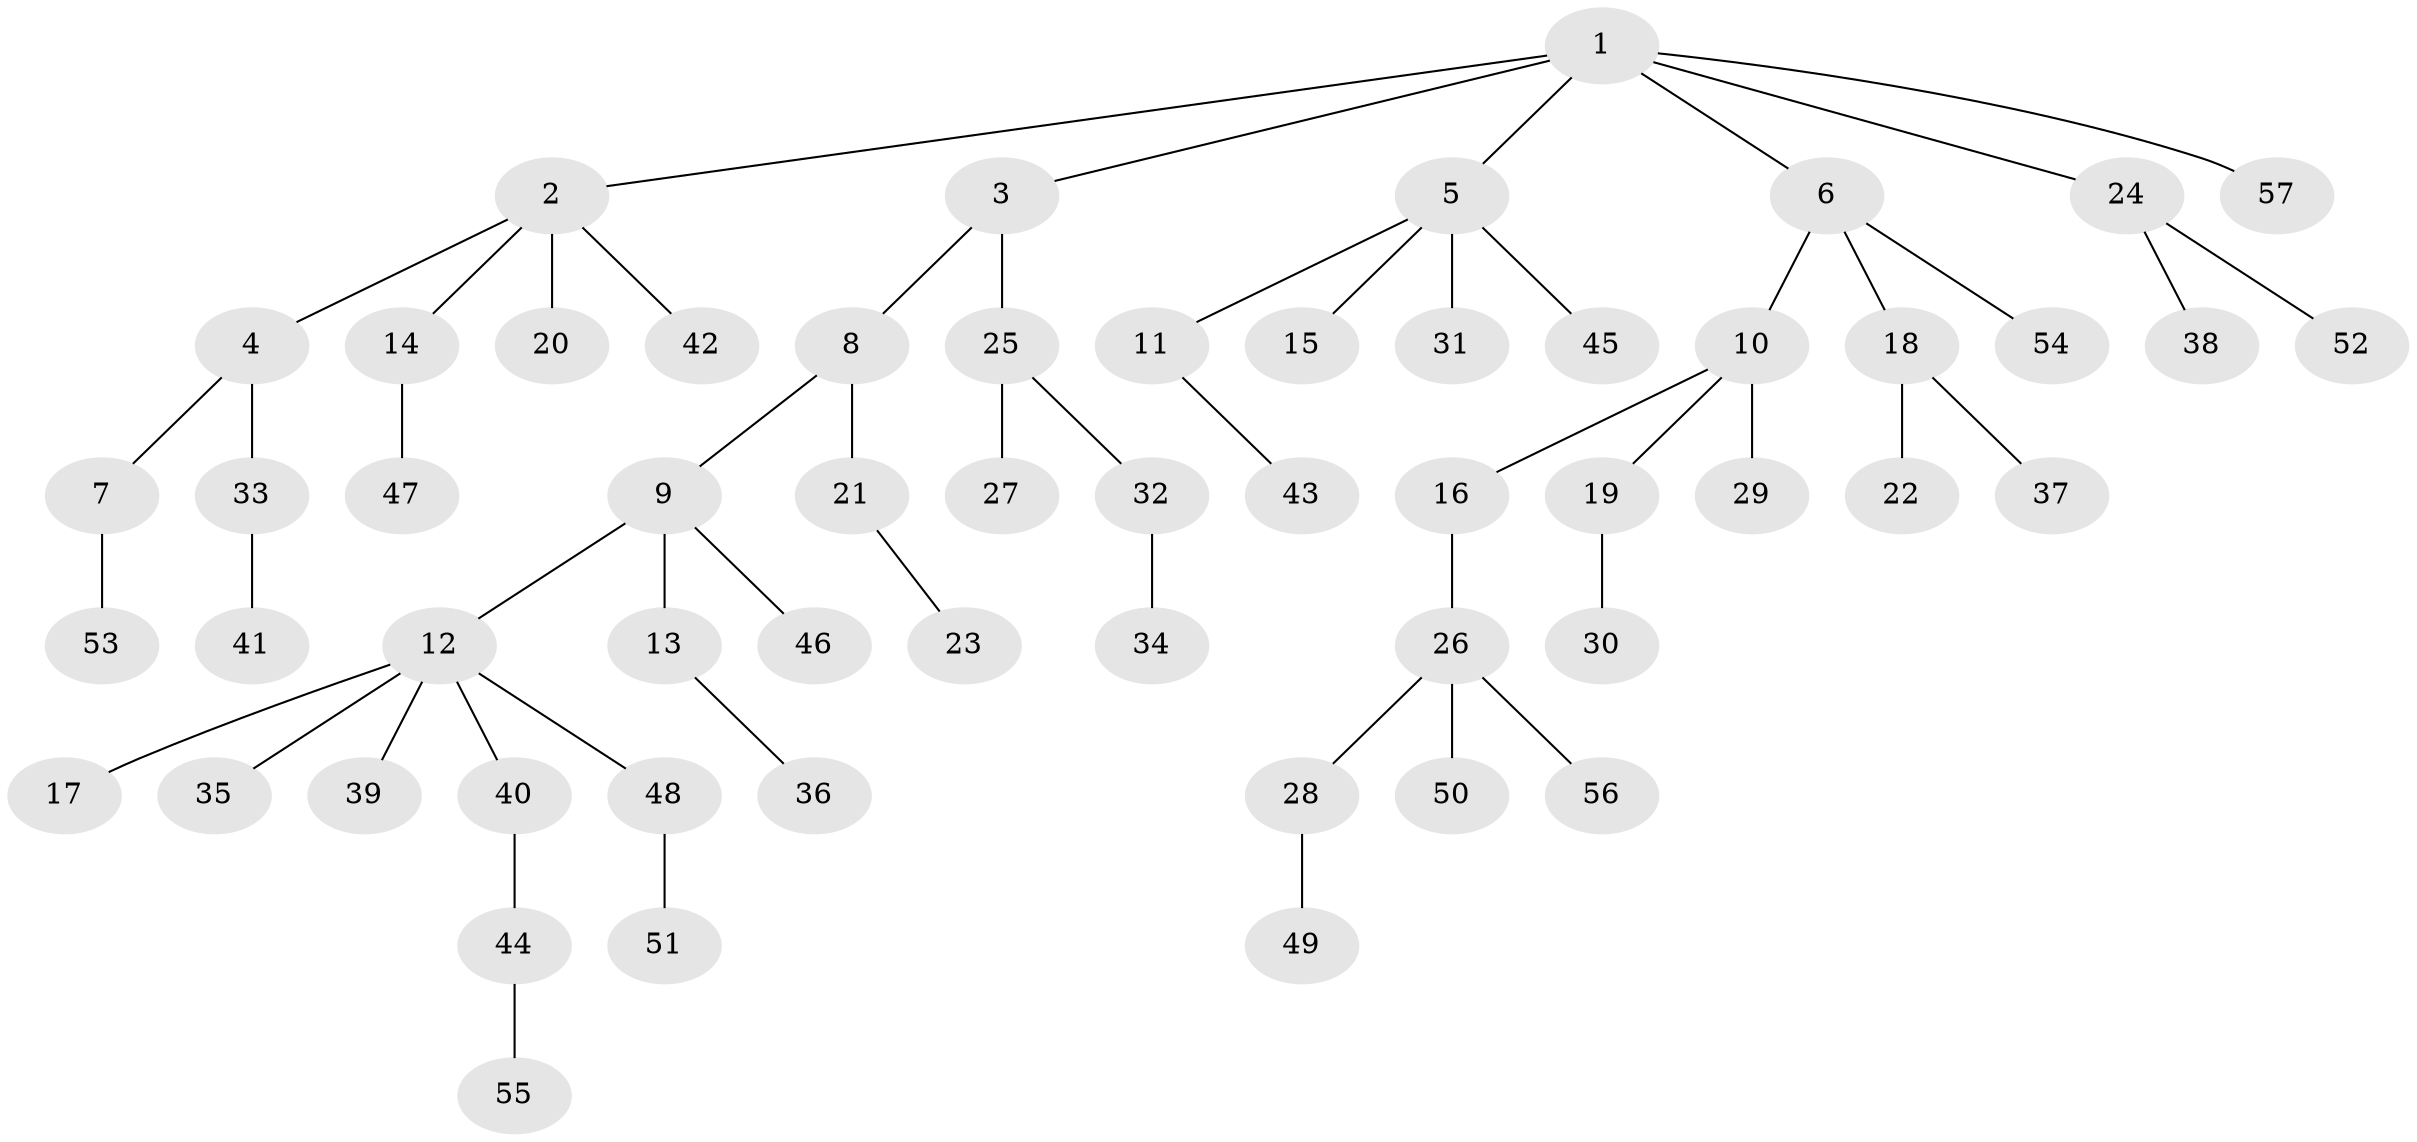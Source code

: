 // Generated by graph-tools (version 1.1) at 2025/15/03/09/25 04:15:39]
// undirected, 57 vertices, 56 edges
graph export_dot {
graph [start="1"]
  node [color=gray90,style=filled];
  1;
  2;
  3;
  4;
  5;
  6;
  7;
  8;
  9;
  10;
  11;
  12;
  13;
  14;
  15;
  16;
  17;
  18;
  19;
  20;
  21;
  22;
  23;
  24;
  25;
  26;
  27;
  28;
  29;
  30;
  31;
  32;
  33;
  34;
  35;
  36;
  37;
  38;
  39;
  40;
  41;
  42;
  43;
  44;
  45;
  46;
  47;
  48;
  49;
  50;
  51;
  52;
  53;
  54;
  55;
  56;
  57;
  1 -- 2;
  1 -- 3;
  1 -- 5;
  1 -- 6;
  1 -- 24;
  1 -- 57;
  2 -- 4;
  2 -- 14;
  2 -- 20;
  2 -- 42;
  3 -- 8;
  3 -- 25;
  4 -- 7;
  4 -- 33;
  5 -- 11;
  5 -- 15;
  5 -- 31;
  5 -- 45;
  6 -- 10;
  6 -- 18;
  6 -- 54;
  7 -- 53;
  8 -- 9;
  8 -- 21;
  9 -- 12;
  9 -- 13;
  9 -- 46;
  10 -- 16;
  10 -- 19;
  10 -- 29;
  11 -- 43;
  12 -- 17;
  12 -- 35;
  12 -- 39;
  12 -- 40;
  12 -- 48;
  13 -- 36;
  14 -- 47;
  16 -- 26;
  18 -- 22;
  18 -- 37;
  19 -- 30;
  21 -- 23;
  24 -- 38;
  24 -- 52;
  25 -- 27;
  25 -- 32;
  26 -- 28;
  26 -- 50;
  26 -- 56;
  28 -- 49;
  32 -- 34;
  33 -- 41;
  40 -- 44;
  44 -- 55;
  48 -- 51;
}

